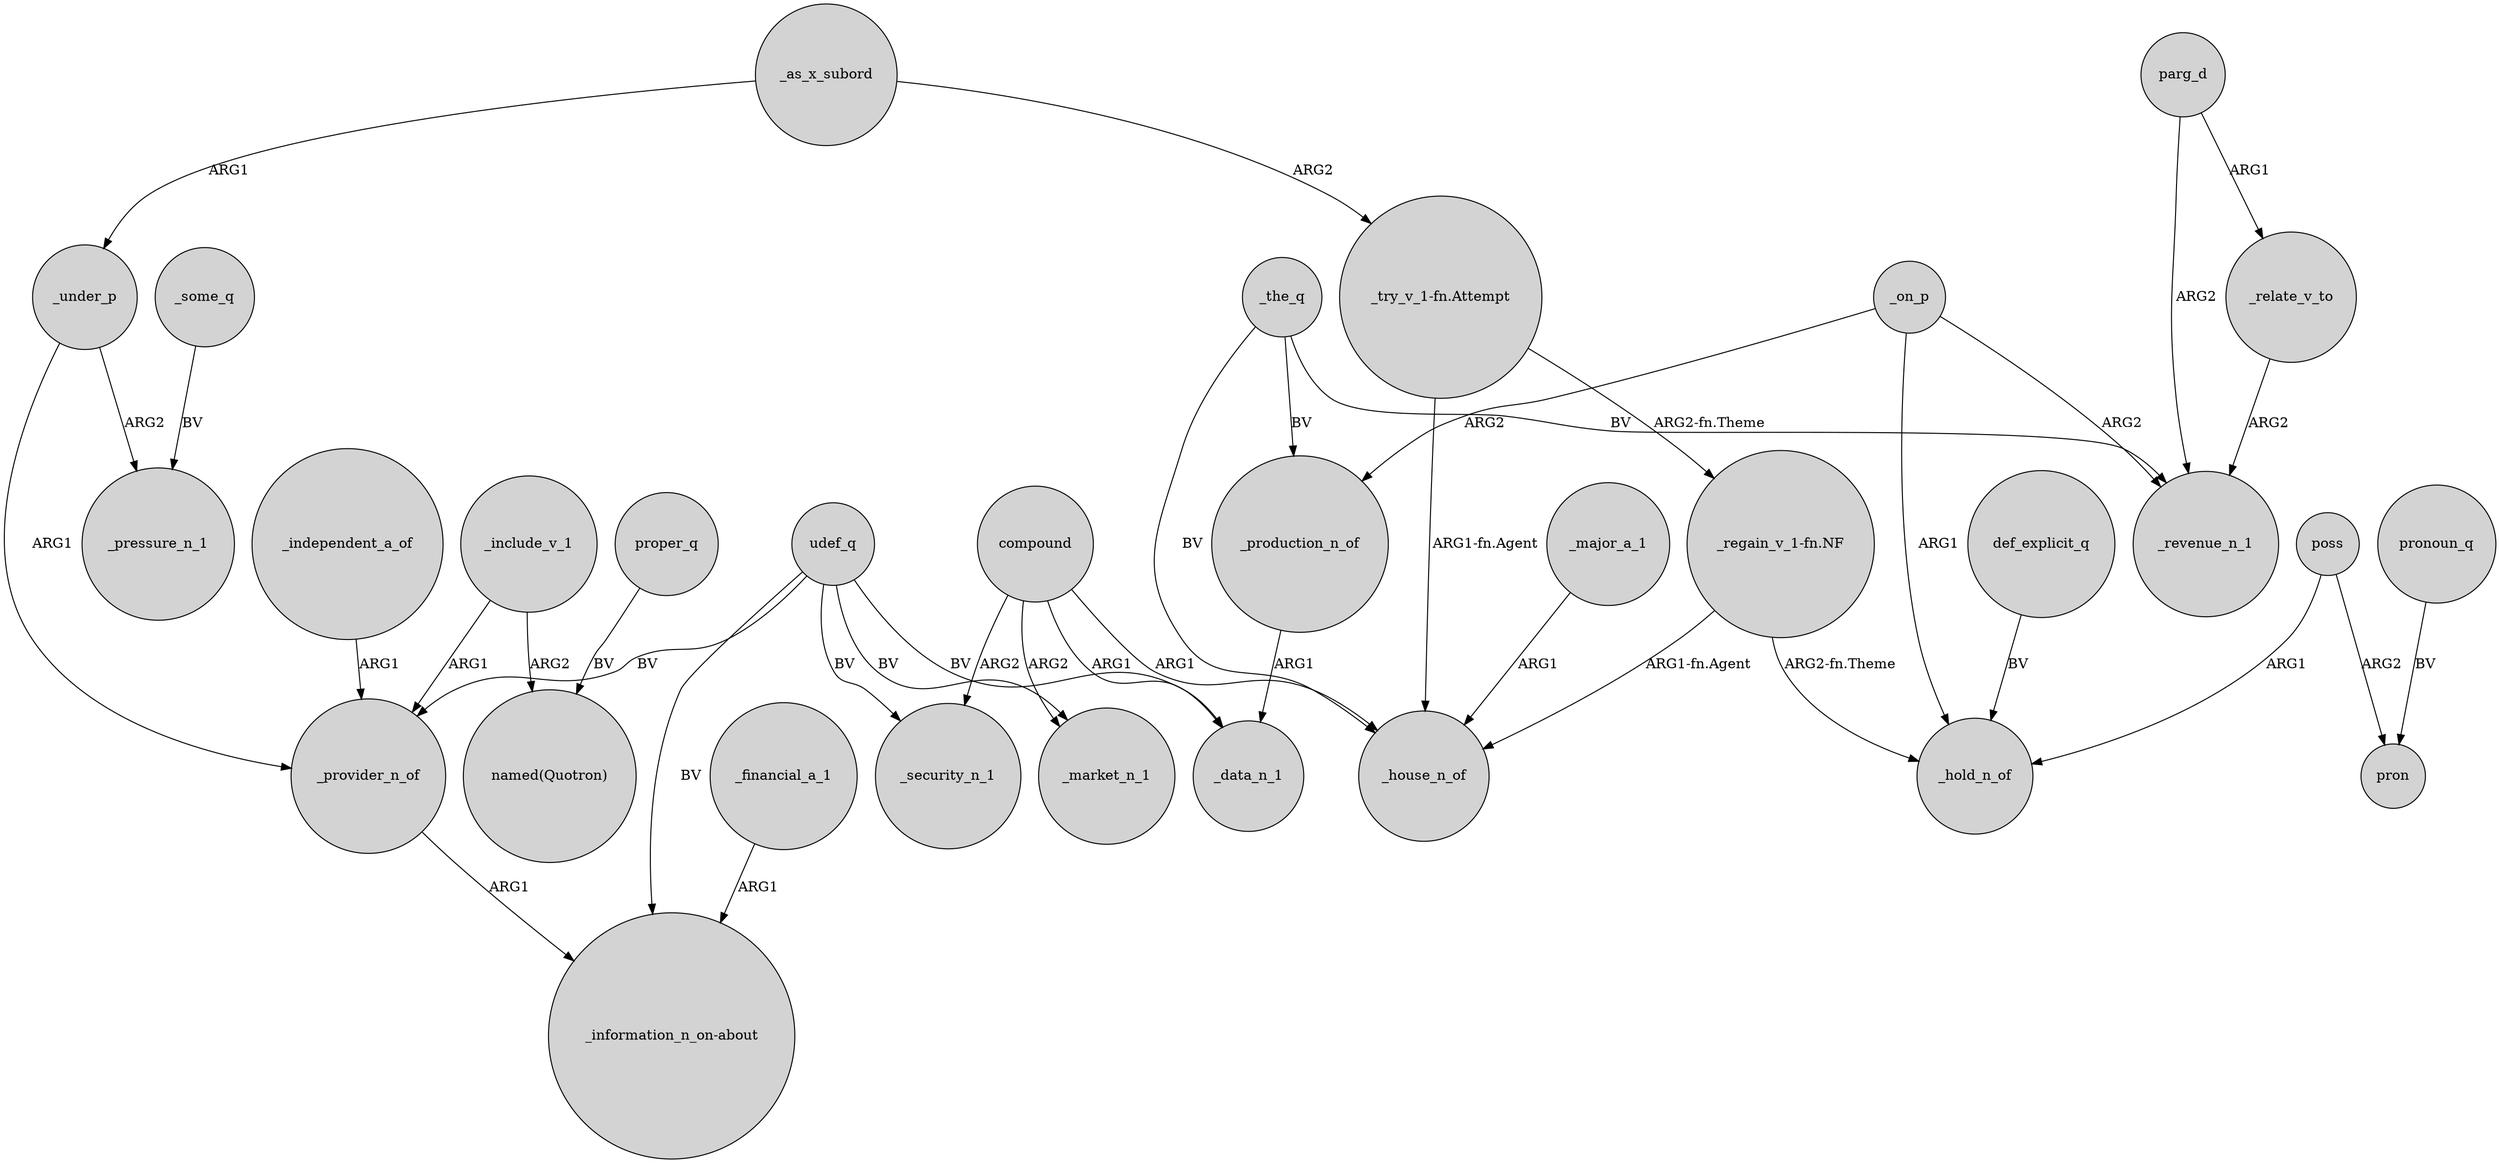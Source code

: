 digraph {
	node [shape=circle style=filled]
	compound -> _market_n_1 [label=ARG2]
	_the_q -> _house_n_of [label=BV]
	"_try_v_1-fn.Attempt" -> _house_n_of [label="ARG1-fn.Agent"]
	_include_v_1 -> _provider_n_of [label=ARG1]
	_include_v_1 -> "named(Quotron)" [label=ARG2]
	poss -> pron [label=ARG2]
	proper_q -> "named(Quotron)" [label=BV]
	udef_q -> _provider_n_of [label=BV]
	_under_p -> _pressure_n_1 [label=ARG2]
	parg_d -> _revenue_n_1 [label=ARG2]
	parg_d -> _relate_v_to [label=ARG1]
	def_explicit_q -> _hold_n_of [label=BV]
	_provider_n_of -> "_information_n_on-about" [label=ARG1]
	_financial_a_1 -> "_information_n_on-about" [label=ARG1]
	compound -> _security_n_1 [label=ARG2]
	_the_q -> _production_n_of [label=BV]
	poss -> _hold_n_of [label=ARG1]
	udef_q -> _market_n_1 [label=BV]
	_as_x_subord -> _under_p [label=ARG1]
	compound -> _data_n_1 [label=ARG1]
	udef_q -> "_information_n_on-about" [label=BV]
	_on_p -> _hold_n_of [label=ARG1]
	_as_x_subord -> "_try_v_1-fn.Attempt" [label=ARG2]
	pronoun_q -> pron [label=BV]
	_the_q -> _revenue_n_1 [label=BV]
	udef_q -> _data_n_1 [label=BV]
	_some_q -> _pressure_n_1 [label=BV]
	compound -> _house_n_of [label=ARG1]
	"_regain_v_1-fn.NF" -> _house_n_of [label="ARG1-fn.Agent"]
	"_try_v_1-fn.Attempt" -> "_regain_v_1-fn.NF" [label="ARG2-fn.Theme"]
	_on_p -> _revenue_n_1 [label=ARG2]
	_relate_v_to -> _revenue_n_1 [label=ARG2]
	"_regain_v_1-fn.NF" -> _hold_n_of [label="ARG2-fn.Theme"]
	_under_p -> _provider_n_of [label=ARG1]
	_on_p -> _production_n_of [label=ARG2]
	_production_n_of -> _data_n_1 [label=ARG1]
	_independent_a_of -> _provider_n_of [label=ARG1]
	_major_a_1 -> _house_n_of [label=ARG1]
	udef_q -> _security_n_1 [label=BV]
}
